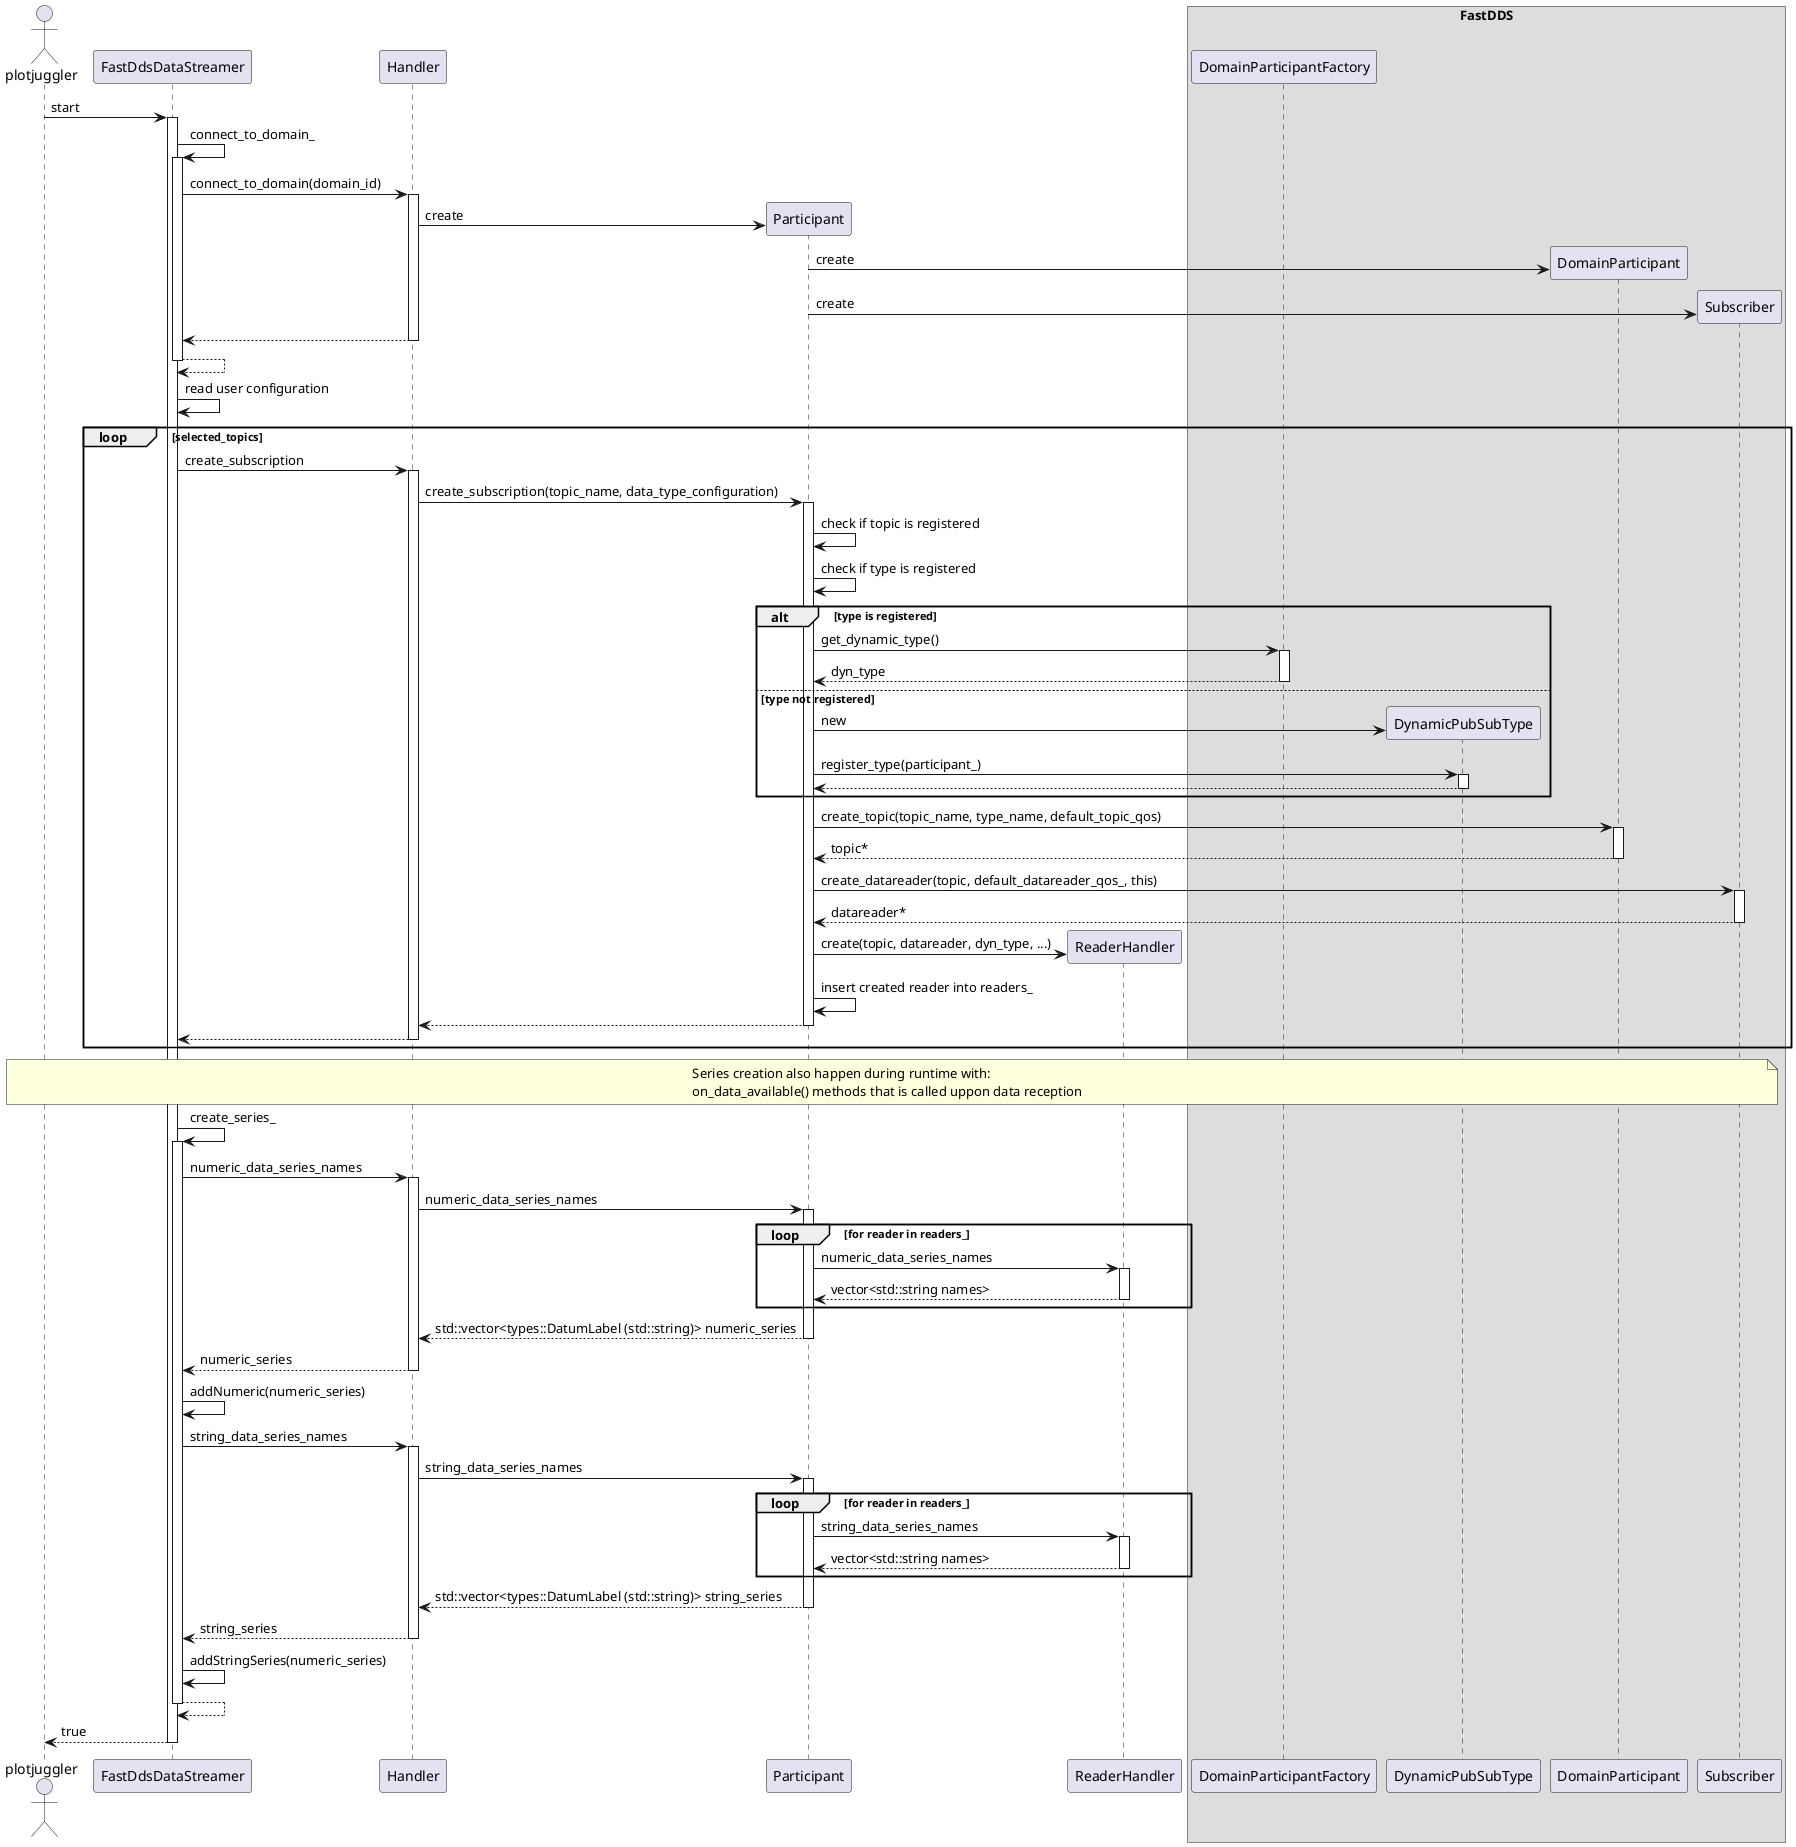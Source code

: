 @startuml

' ---------------------------------------------------------
actor plotjuggler
participant FastDdsDataStreamer
participant Handler
participant Participant
participant ReaderHandler

box "FastDDS"
participant DomainParticipantFactory
participant DynamicPubSubType
participant DomainParticipant
participant Subscriber
end box

' ---------------------------------------------------------

plotjuggler -> FastDdsDataStreamer: start
activate FastDdsDataStreamer

FastDdsDataStreamer -> FastDdsDataStreamer: connect_to_domain_
activate FastDdsDataStreamer

    FastDdsDataStreamer -> Handler: connect_to_domain(domain_id)
    activate Handler

    Handler -> Participant**: create
    Participant -> DomainParticipant**: create
    Participant -> Subscriber**: create

    Handler --> FastDdsDataStreamer
    deactivate Handler

FastDdsDataStreamer --> FastDdsDataStreamer
deactivate FastDdsDataStreamer

FastDdsDataStreamer -> FastDdsDataStreamer: read user configuration

loop selected_topics
    FastDdsDataStreamer -> Handler: create_subscription
    activate Handler

        Handler -> Participant: create_subscription(topic_name, data_type_configuration)
        activate Participant

        Participant -> Participant: check if topic is registered
        Participant -> Participant: check if type is registered

        alt type is registered
            Participant -> DomainParticipantFactory: get_dynamic_type()
            activate DomainParticipantFactory

            DomainParticipantFactory --> Participant: dyn_type
            deactivate DomainParticipantFactory
        else type not registered
            Participant -> DynamicPubSubType** : new
            Participant -> DynamicPubSubType: register_type(participant_)
            activate DynamicPubSubType
            DynamicPubSubType --> Participant
            deactivate DynamicPubSubType
        end

        Participant -> DomainParticipant: create_topic(topic_name, type_name, default_topic_qos)
        activate DomainParticipant

        DomainParticipant --> Participant: topic*
        deactivate DomainParticipant

        Participant -> Subscriber: create_datareader(topic, default_datareader_qos_, this)
        activate Subscriber

        Subscriber --> Participant: datareader*
        deactivate Subscriber

        Participant -> ReaderHandler**: create(topic, datareader, dyn_type, ...)
        Participant -> Participant: insert created reader into readers_

        Participant --> Handler
        deactivate Participant

    Handler --> FastDdsDataStreamer
    deactivate Handler
end
note across: Series creation also happen during runtime with:\non_data_available() methods that is called uppon data reception

FastDdsDataStreamer -> FastDdsDataStreamer: create_series_
activate FastDdsDataStreamer

    FastDdsDataStreamer -> Handler: numeric_data_series_names
    activate Handler

        Handler -> Participant: numeric_data_series_names
        activate Participant

        loop for reader in readers_
            Participant -> ReaderHandler: numeric_data_series_names
            activate ReaderHandler

            ReaderHandler --> Participant: vector<std::string names>
            deactivate ReaderHandler
        end

        Participant --> Handler: std::vector<types::DatumLabel (std::string)> numeric_series
        deactivate Participant

    Handler --> FastDdsDataStreamer: numeric_series
    deactivate Handler

    FastDdsDataStreamer -> FastDdsDataStreamer: addNumeric(numeric_series)

    FastDdsDataStreamer -> Handler: string_data_series_names
    activate Handler

        Handler -> Participant: string_data_series_names
        activate Participant

        loop for reader in readers_
            Participant -> ReaderHandler: string_data_series_names
            activate ReaderHandler

            ReaderHandler --> Participant: vector<std::string names>
            deactivate ReaderHandler
        end

        Participant --> Handler: std::vector<types::DatumLabel (std::string)> string_series
        deactivate Participant

    Handler --> FastDdsDataStreamer: string_series
    deactivate Handler

    FastDdsDataStreamer -> FastDdsDataStreamer: addStringSeries(numeric_series)
FastDdsDataStreamer --> FastDdsDataStreamer
deactivate FastDdsDataStreamer

FastDdsDataStreamer --> plotjuggler: true
deactivate FastDdsDataStreamer

@enduml